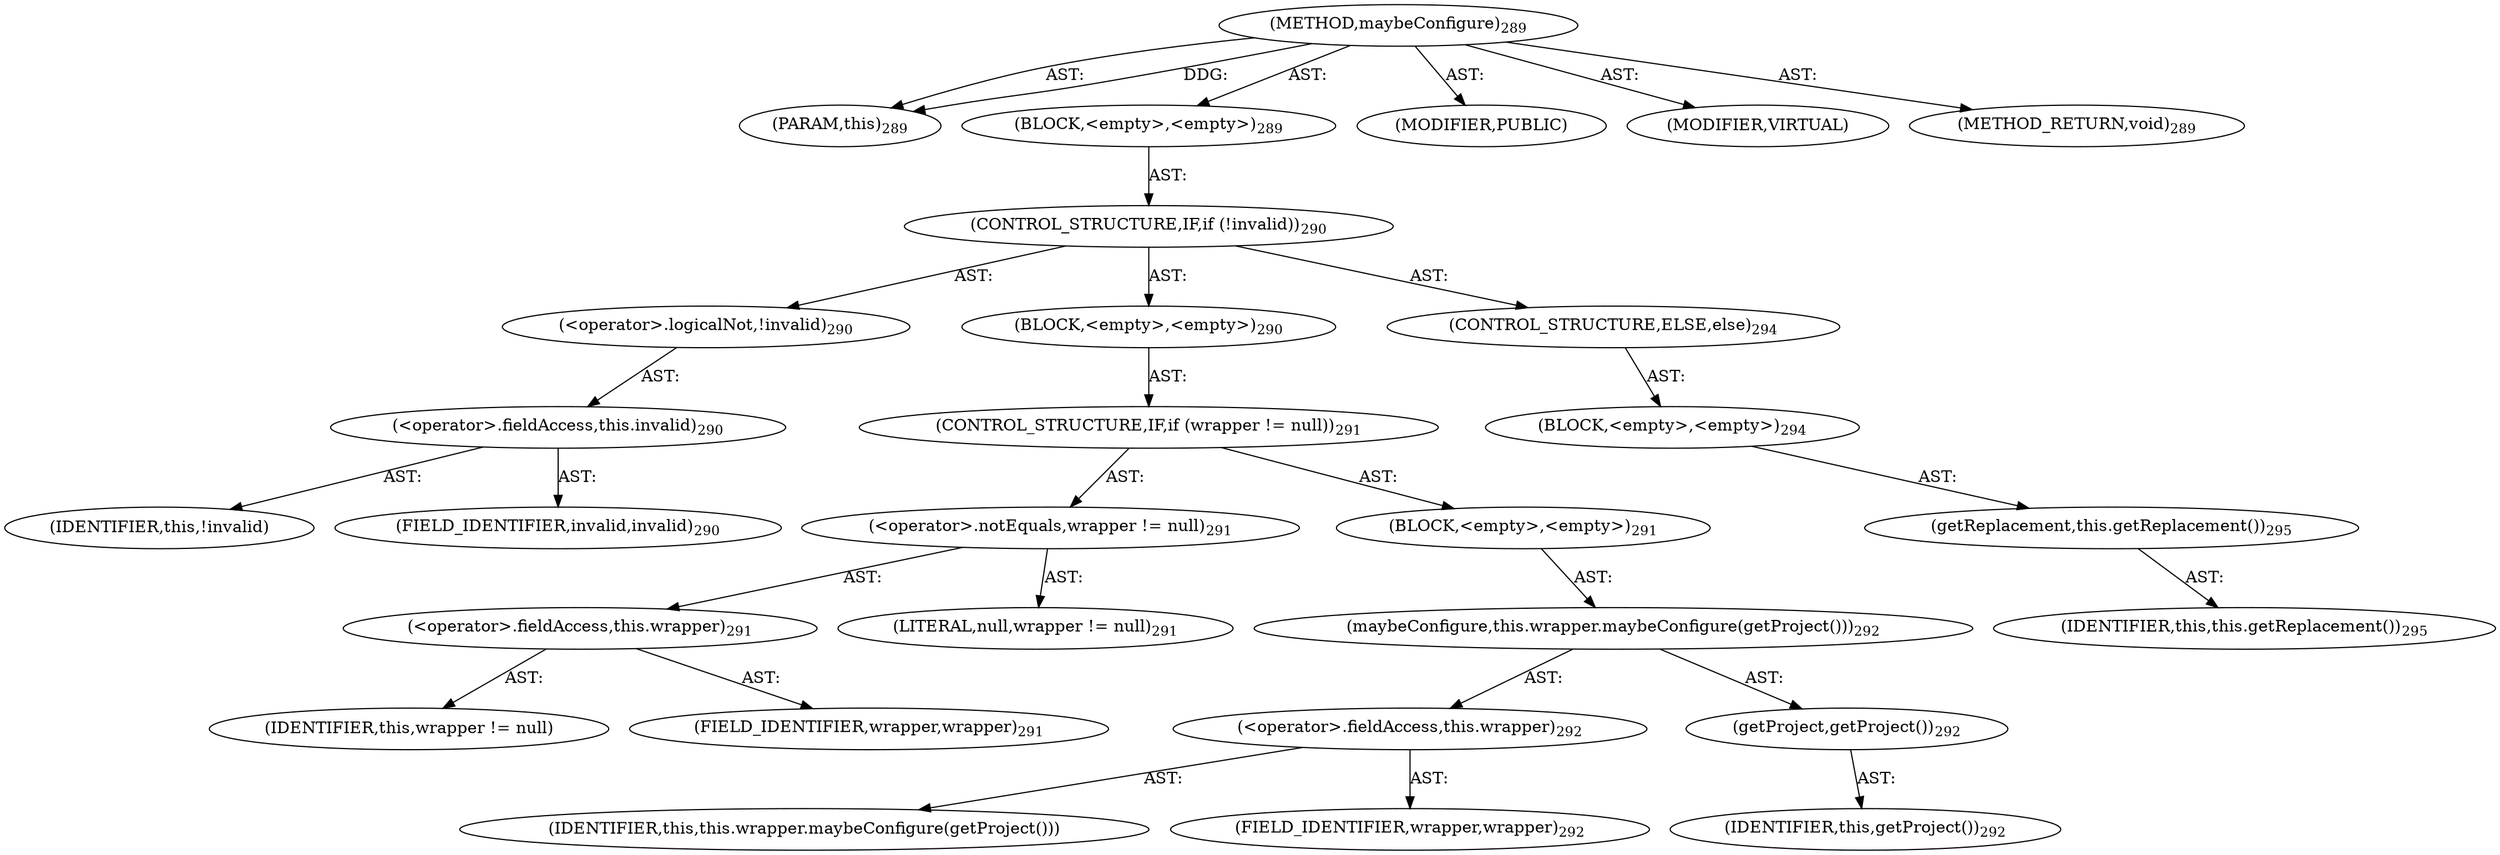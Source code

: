 digraph "maybeConfigure" {  
"111669149710" [label = <(METHOD,maybeConfigure)<SUB>289</SUB>> ]
"115964116998" [label = <(PARAM,this)<SUB>289</SUB>> ]
"25769803791" [label = <(BLOCK,&lt;empty&gt;,&lt;empty&gt;)<SUB>289</SUB>> ]
"47244640257" [label = <(CONTROL_STRUCTURE,IF,if (!invalid))<SUB>290</SUB>> ]
"30064771100" [label = <(&lt;operator&gt;.logicalNot,!invalid)<SUB>290</SUB>> ]
"30064771101" [label = <(&lt;operator&gt;.fieldAccess,this.invalid)<SUB>290</SUB>> ]
"68719476786" [label = <(IDENTIFIER,this,!invalid)> ]
"55834574864" [label = <(FIELD_IDENTIFIER,invalid,invalid)<SUB>290</SUB>> ]
"25769803792" [label = <(BLOCK,&lt;empty&gt;,&lt;empty&gt;)<SUB>290</SUB>> ]
"47244640258" [label = <(CONTROL_STRUCTURE,IF,if (wrapper != null))<SUB>291</SUB>> ]
"30064771102" [label = <(&lt;operator&gt;.notEquals,wrapper != null)<SUB>291</SUB>> ]
"30064771103" [label = <(&lt;operator&gt;.fieldAccess,this.wrapper)<SUB>291</SUB>> ]
"68719476787" [label = <(IDENTIFIER,this,wrapper != null)> ]
"55834574865" [label = <(FIELD_IDENTIFIER,wrapper,wrapper)<SUB>291</SUB>> ]
"90194313217" [label = <(LITERAL,null,wrapper != null)<SUB>291</SUB>> ]
"25769803793" [label = <(BLOCK,&lt;empty&gt;,&lt;empty&gt;)<SUB>291</SUB>> ]
"30064771104" [label = <(maybeConfigure,this.wrapper.maybeConfigure(getProject()))<SUB>292</SUB>> ]
"30064771105" [label = <(&lt;operator&gt;.fieldAccess,this.wrapper)<SUB>292</SUB>> ]
"68719476788" [label = <(IDENTIFIER,this,this.wrapper.maybeConfigure(getProject()))> ]
"55834574866" [label = <(FIELD_IDENTIFIER,wrapper,wrapper)<SUB>292</SUB>> ]
"30064771106" [label = <(getProject,getProject())<SUB>292</SUB>> ]
"68719476743" [label = <(IDENTIFIER,this,getProject())<SUB>292</SUB>> ]
"47244640259" [label = <(CONTROL_STRUCTURE,ELSE,else)<SUB>294</SUB>> ]
"25769803794" [label = <(BLOCK,&lt;empty&gt;,&lt;empty&gt;)<SUB>294</SUB>> ]
"30064771107" [label = <(getReplacement,this.getReplacement())<SUB>295</SUB>> ]
"68719476744" [label = <(IDENTIFIER,this,this.getReplacement())<SUB>295</SUB>> ]
"133143986211" [label = <(MODIFIER,PUBLIC)> ]
"133143986212" [label = <(MODIFIER,VIRTUAL)> ]
"128849018894" [label = <(METHOD_RETURN,void)<SUB>289</SUB>> ]
  "111669149710" -> "115964116998"  [ label = "AST: "] 
  "111669149710" -> "25769803791"  [ label = "AST: "] 
  "111669149710" -> "133143986211"  [ label = "AST: "] 
  "111669149710" -> "133143986212"  [ label = "AST: "] 
  "111669149710" -> "128849018894"  [ label = "AST: "] 
  "25769803791" -> "47244640257"  [ label = "AST: "] 
  "47244640257" -> "30064771100"  [ label = "AST: "] 
  "47244640257" -> "25769803792"  [ label = "AST: "] 
  "47244640257" -> "47244640259"  [ label = "AST: "] 
  "30064771100" -> "30064771101"  [ label = "AST: "] 
  "30064771101" -> "68719476786"  [ label = "AST: "] 
  "30064771101" -> "55834574864"  [ label = "AST: "] 
  "25769803792" -> "47244640258"  [ label = "AST: "] 
  "47244640258" -> "30064771102"  [ label = "AST: "] 
  "47244640258" -> "25769803793"  [ label = "AST: "] 
  "30064771102" -> "30064771103"  [ label = "AST: "] 
  "30064771102" -> "90194313217"  [ label = "AST: "] 
  "30064771103" -> "68719476787"  [ label = "AST: "] 
  "30064771103" -> "55834574865"  [ label = "AST: "] 
  "25769803793" -> "30064771104"  [ label = "AST: "] 
  "30064771104" -> "30064771105"  [ label = "AST: "] 
  "30064771104" -> "30064771106"  [ label = "AST: "] 
  "30064771105" -> "68719476788"  [ label = "AST: "] 
  "30064771105" -> "55834574866"  [ label = "AST: "] 
  "30064771106" -> "68719476743"  [ label = "AST: "] 
  "47244640259" -> "25769803794"  [ label = "AST: "] 
  "25769803794" -> "30064771107"  [ label = "AST: "] 
  "30064771107" -> "68719476744"  [ label = "AST: "] 
  "111669149710" -> "115964116998"  [ label = "DDG: "] 
}
